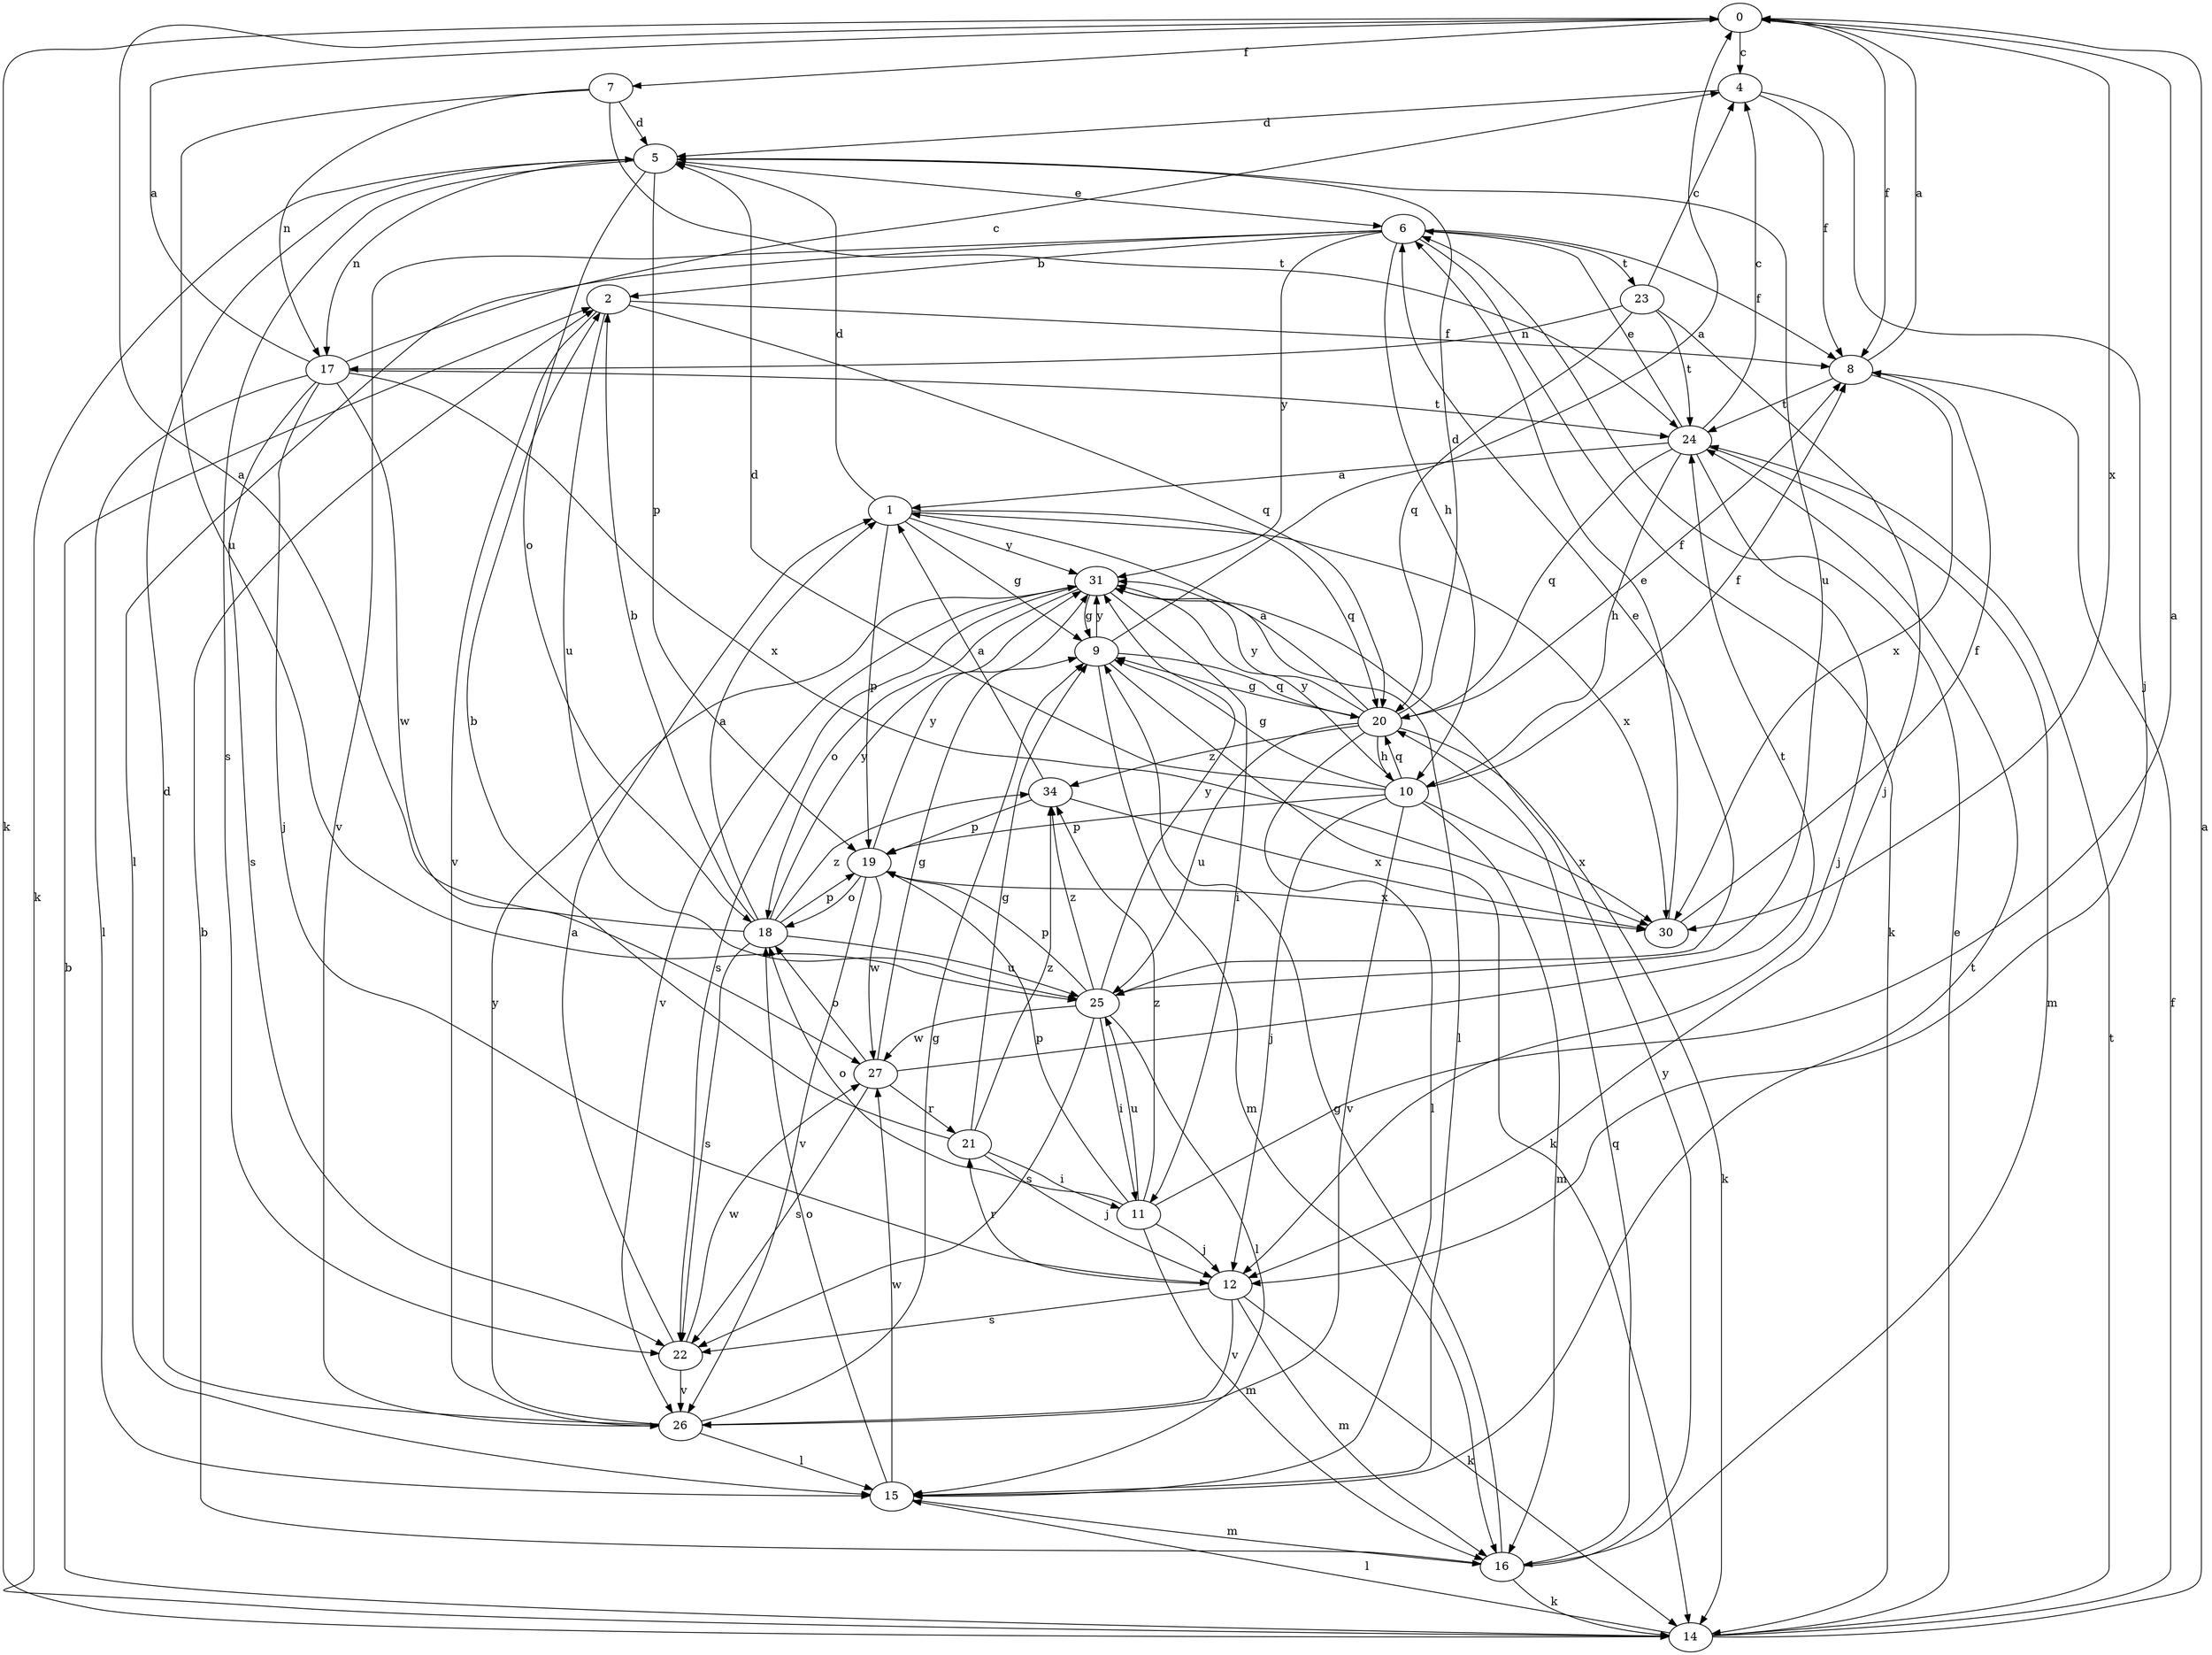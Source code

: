 strict digraph  {
0;
1;
2;
4;
5;
6;
7;
8;
9;
10;
11;
12;
14;
15;
16;
17;
18;
19;
20;
21;
22;
23;
24;
25;
26;
27;
30;
31;
34;
0 -> 4  [label=c];
0 -> 7  [label=f];
0 -> 8  [label=f];
0 -> 14  [label=k];
0 -> 30  [label=x];
1 -> 5  [label=d];
1 -> 9  [label=g];
1 -> 19  [label=p];
1 -> 20  [label=q];
1 -> 30  [label=x];
1 -> 31  [label=y];
2 -> 8  [label=f];
2 -> 20  [label=q];
2 -> 25  [label=u];
2 -> 26  [label=v];
4 -> 5  [label=d];
4 -> 8  [label=f];
4 -> 12  [label=j];
5 -> 6  [label=e];
5 -> 14  [label=k];
5 -> 17  [label=n];
5 -> 18  [label=o];
5 -> 19  [label=p];
5 -> 22  [label=s];
5 -> 25  [label=u];
6 -> 2  [label=b];
6 -> 8  [label=f];
6 -> 10  [label=h];
6 -> 14  [label=k];
6 -> 15  [label=l];
6 -> 23  [label=t];
6 -> 26  [label=v];
6 -> 31  [label=y];
7 -> 5  [label=d];
7 -> 17  [label=n];
7 -> 24  [label=t];
7 -> 25  [label=u];
8 -> 0  [label=a];
8 -> 24  [label=t];
8 -> 30  [label=x];
9 -> 0  [label=a];
9 -> 14  [label=k];
9 -> 16  [label=m];
9 -> 20  [label=q];
9 -> 31  [label=y];
10 -> 5  [label=d];
10 -> 8  [label=f];
10 -> 9  [label=g];
10 -> 12  [label=j];
10 -> 16  [label=m];
10 -> 19  [label=p];
10 -> 20  [label=q];
10 -> 26  [label=v];
10 -> 30  [label=x];
10 -> 31  [label=y];
11 -> 0  [label=a];
11 -> 12  [label=j];
11 -> 16  [label=m];
11 -> 18  [label=o];
11 -> 19  [label=p];
11 -> 25  [label=u];
11 -> 34  [label=z];
12 -> 14  [label=k];
12 -> 16  [label=m];
12 -> 21  [label=r];
12 -> 22  [label=s];
12 -> 26  [label=v];
14 -> 0  [label=a];
14 -> 2  [label=b];
14 -> 6  [label=e];
14 -> 8  [label=f];
14 -> 15  [label=l];
14 -> 24  [label=t];
15 -> 16  [label=m];
15 -> 18  [label=o];
15 -> 24  [label=t];
15 -> 27  [label=w];
16 -> 2  [label=b];
16 -> 9  [label=g];
16 -> 14  [label=k];
16 -> 20  [label=q];
16 -> 31  [label=y];
17 -> 0  [label=a];
17 -> 4  [label=c];
17 -> 12  [label=j];
17 -> 15  [label=l];
17 -> 22  [label=s];
17 -> 24  [label=t];
17 -> 27  [label=w];
17 -> 30  [label=x];
18 -> 0  [label=a];
18 -> 1  [label=a];
18 -> 2  [label=b];
18 -> 19  [label=p];
18 -> 22  [label=s];
18 -> 25  [label=u];
18 -> 31  [label=y];
18 -> 34  [label=z];
19 -> 18  [label=o];
19 -> 26  [label=v];
19 -> 27  [label=w];
19 -> 30  [label=x];
19 -> 31  [label=y];
20 -> 1  [label=a];
20 -> 5  [label=d];
20 -> 8  [label=f];
20 -> 9  [label=g];
20 -> 10  [label=h];
20 -> 14  [label=k];
20 -> 15  [label=l];
20 -> 25  [label=u];
20 -> 31  [label=y];
20 -> 34  [label=z];
21 -> 2  [label=b];
21 -> 9  [label=g];
21 -> 11  [label=i];
21 -> 12  [label=j];
21 -> 34  [label=z];
22 -> 1  [label=a];
22 -> 26  [label=v];
22 -> 27  [label=w];
23 -> 4  [label=c];
23 -> 12  [label=j];
23 -> 17  [label=n];
23 -> 20  [label=q];
23 -> 24  [label=t];
24 -> 1  [label=a];
24 -> 4  [label=c];
24 -> 6  [label=e];
24 -> 10  [label=h];
24 -> 12  [label=j];
24 -> 16  [label=m];
24 -> 20  [label=q];
25 -> 6  [label=e];
25 -> 11  [label=i];
25 -> 15  [label=l];
25 -> 19  [label=p];
25 -> 22  [label=s];
25 -> 27  [label=w];
25 -> 31  [label=y];
25 -> 34  [label=z];
26 -> 5  [label=d];
26 -> 9  [label=g];
26 -> 15  [label=l];
26 -> 31  [label=y];
27 -> 9  [label=g];
27 -> 18  [label=o];
27 -> 21  [label=r];
27 -> 22  [label=s];
27 -> 24  [label=t];
30 -> 6  [label=e];
30 -> 8  [label=f];
31 -> 9  [label=g];
31 -> 11  [label=i];
31 -> 15  [label=l];
31 -> 18  [label=o];
31 -> 22  [label=s];
31 -> 26  [label=v];
34 -> 1  [label=a];
34 -> 19  [label=p];
34 -> 30  [label=x];
}

